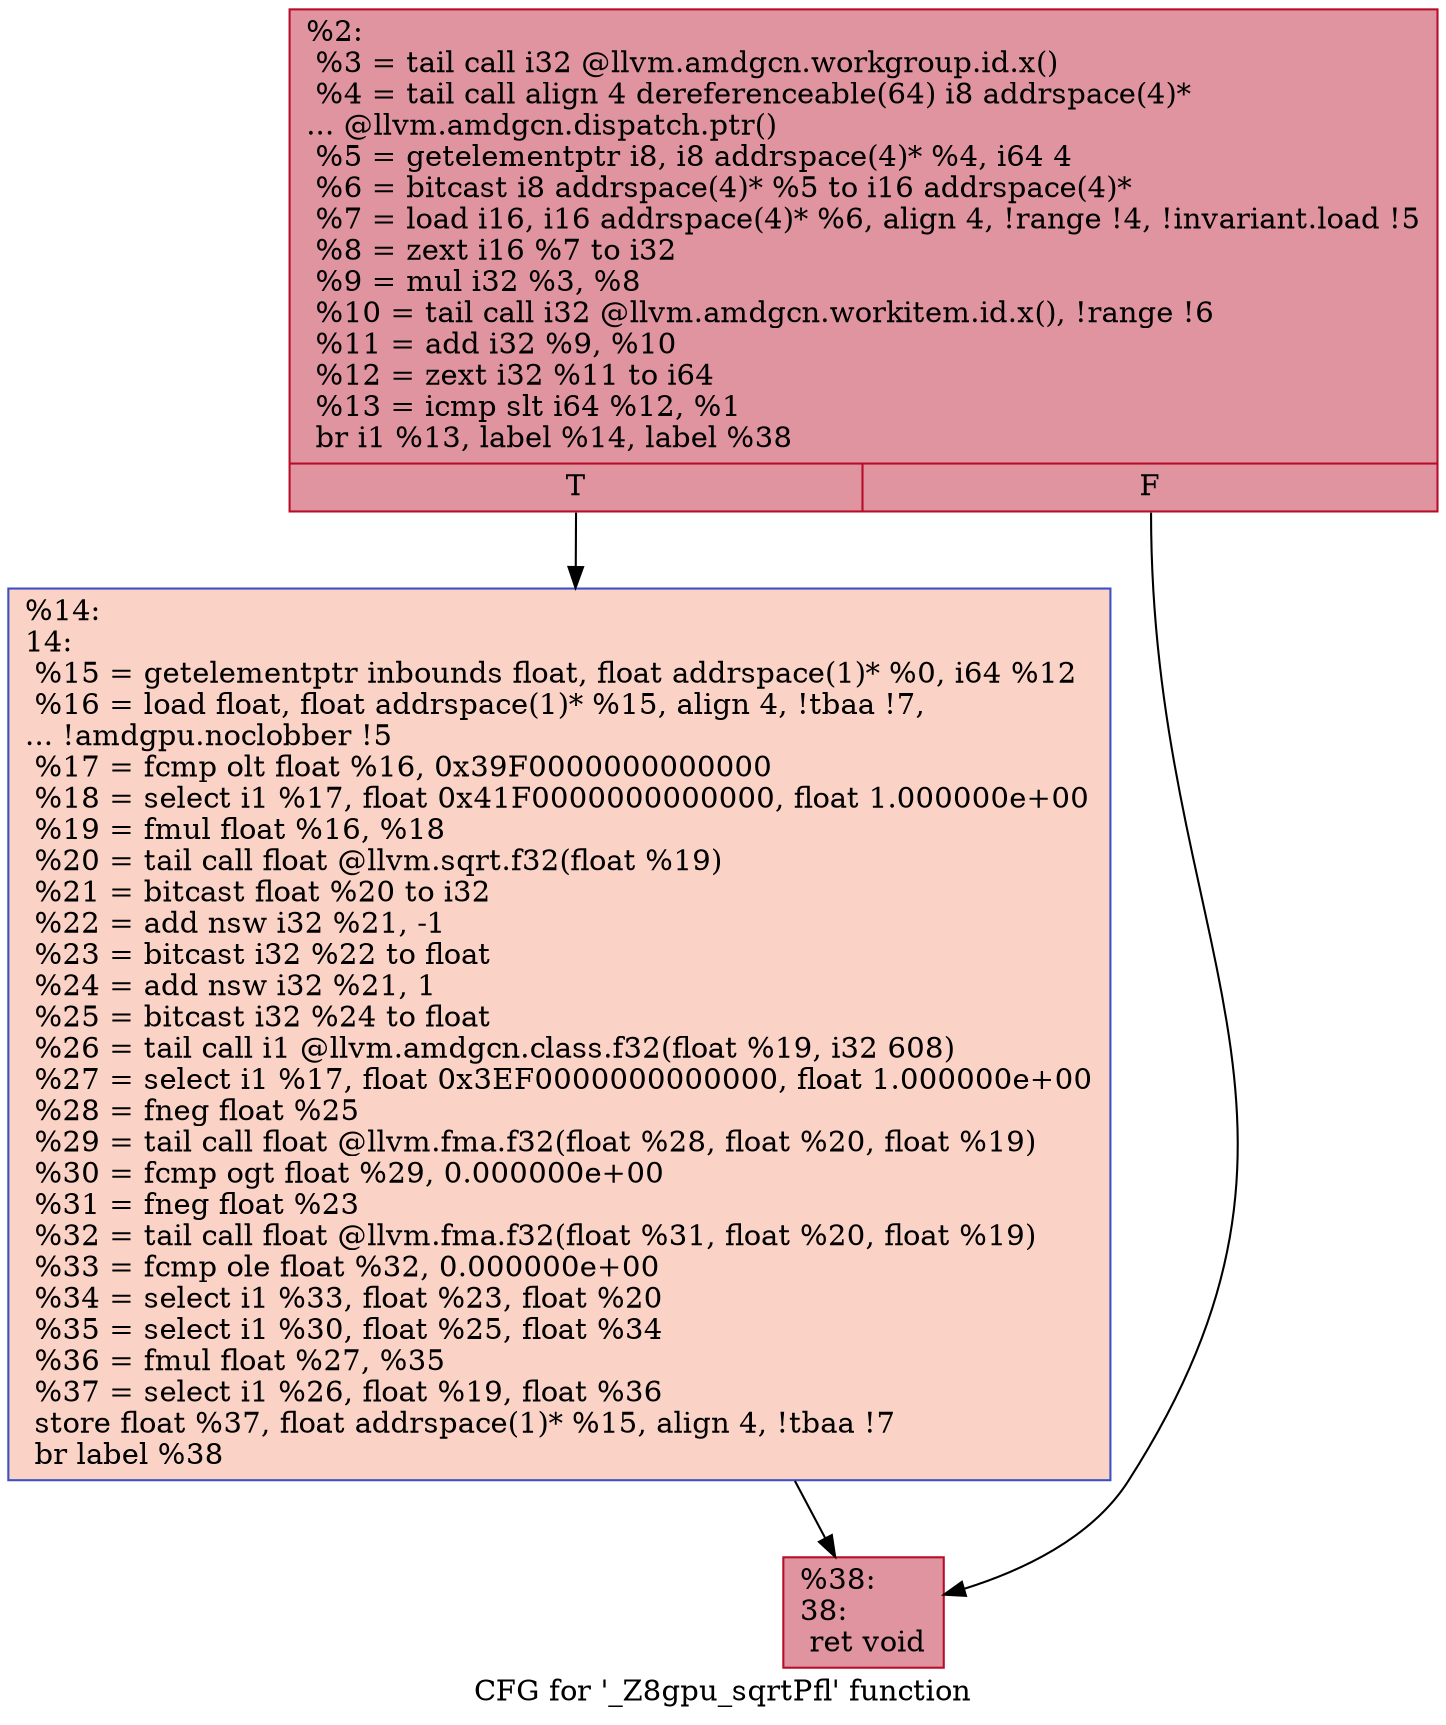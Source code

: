 digraph "CFG for '_Z8gpu_sqrtPfl' function" {
	label="CFG for '_Z8gpu_sqrtPfl' function";

	Node0x52d0450 [shape=record,color="#b70d28ff", style=filled, fillcolor="#b70d2870",label="{%2:\l  %3 = tail call i32 @llvm.amdgcn.workgroup.id.x()\l  %4 = tail call align 4 dereferenceable(64) i8 addrspace(4)*\l... @llvm.amdgcn.dispatch.ptr()\l  %5 = getelementptr i8, i8 addrspace(4)* %4, i64 4\l  %6 = bitcast i8 addrspace(4)* %5 to i16 addrspace(4)*\l  %7 = load i16, i16 addrspace(4)* %6, align 4, !range !4, !invariant.load !5\l  %8 = zext i16 %7 to i32\l  %9 = mul i32 %3, %8\l  %10 = tail call i32 @llvm.amdgcn.workitem.id.x(), !range !6\l  %11 = add i32 %9, %10\l  %12 = zext i32 %11 to i64\l  %13 = icmp slt i64 %12, %1\l  br i1 %13, label %14, label %38\l|{<s0>T|<s1>F}}"];
	Node0x52d0450:s0 -> Node0x52d2400;
	Node0x52d0450:s1 -> Node0x52d2490;
	Node0x52d2400 [shape=record,color="#3d50c3ff", style=filled, fillcolor="#f59c7d70",label="{%14:\l14:                                               \l  %15 = getelementptr inbounds float, float addrspace(1)* %0, i64 %12\l  %16 = load float, float addrspace(1)* %15, align 4, !tbaa !7,\l... !amdgpu.noclobber !5\l  %17 = fcmp olt float %16, 0x39F0000000000000\l  %18 = select i1 %17, float 0x41F0000000000000, float 1.000000e+00\l  %19 = fmul float %16, %18\l  %20 = tail call float @llvm.sqrt.f32(float %19)\l  %21 = bitcast float %20 to i32\l  %22 = add nsw i32 %21, -1\l  %23 = bitcast i32 %22 to float\l  %24 = add nsw i32 %21, 1\l  %25 = bitcast i32 %24 to float\l  %26 = tail call i1 @llvm.amdgcn.class.f32(float %19, i32 608)\l  %27 = select i1 %17, float 0x3EF0000000000000, float 1.000000e+00\l  %28 = fneg float %25\l  %29 = tail call float @llvm.fma.f32(float %28, float %20, float %19)\l  %30 = fcmp ogt float %29, 0.000000e+00\l  %31 = fneg float %23\l  %32 = tail call float @llvm.fma.f32(float %31, float %20, float %19)\l  %33 = fcmp ole float %32, 0.000000e+00\l  %34 = select i1 %33, float %23, float %20\l  %35 = select i1 %30, float %25, float %34\l  %36 = fmul float %27, %35\l  %37 = select i1 %26, float %19, float %36\l  store float %37, float addrspace(1)* %15, align 4, !tbaa !7\l  br label %38\l}"];
	Node0x52d2400 -> Node0x52d2490;
	Node0x52d2490 [shape=record,color="#b70d28ff", style=filled, fillcolor="#b70d2870",label="{%38:\l38:                                               \l  ret void\l}"];
}
